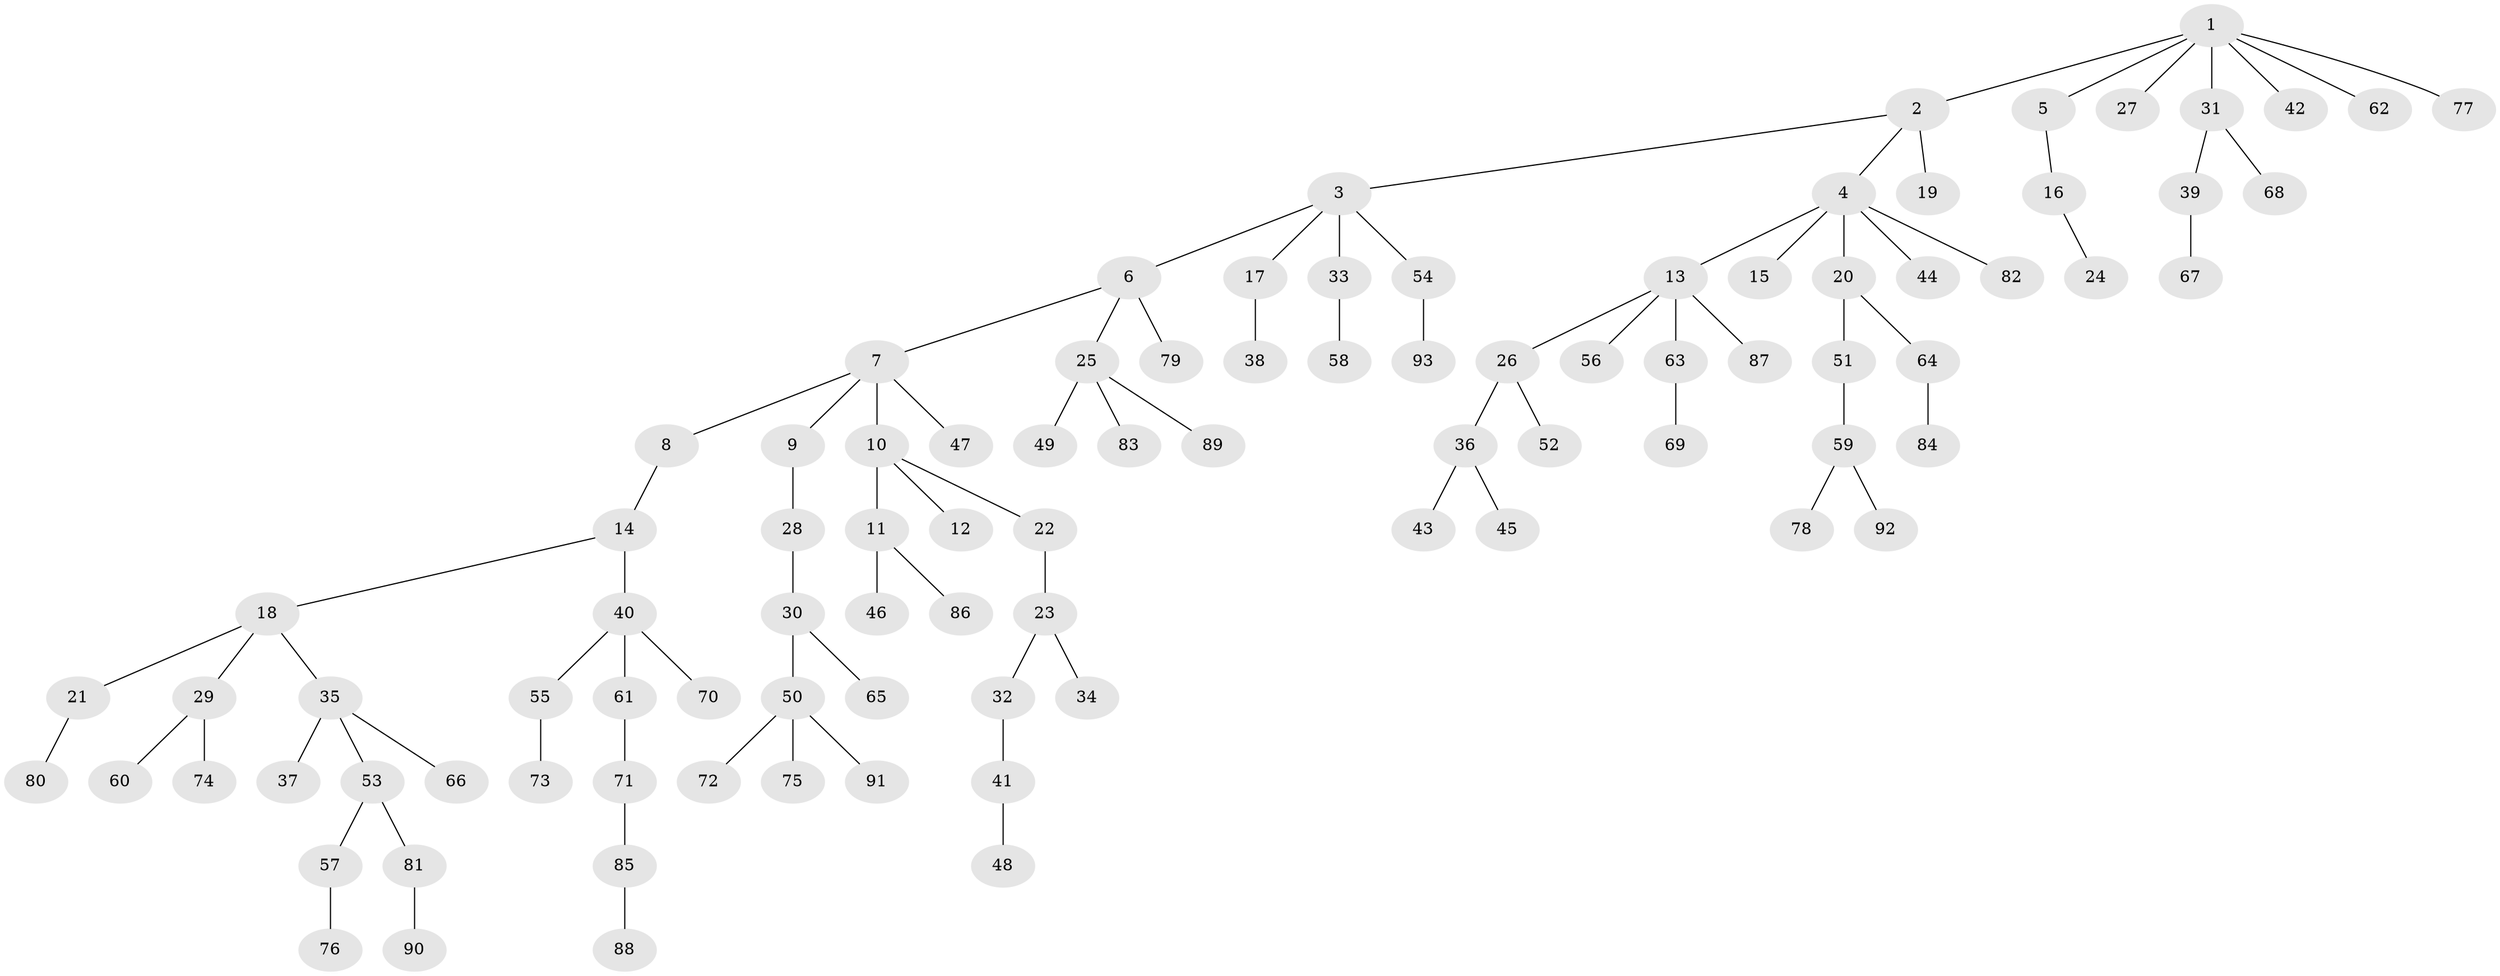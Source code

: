 // coarse degree distribution, {3: 0.2631578947368421, 5: 0.02631578947368421, 2: 0.23684210526315788, 4: 0.02631578947368421, 1: 0.4473684210526316}
// Generated by graph-tools (version 1.1) at 2025/51/03/04/25 22:51:31]
// undirected, 93 vertices, 92 edges
graph export_dot {
  node [color=gray90,style=filled];
  1;
  2;
  3;
  4;
  5;
  6;
  7;
  8;
  9;
  10;
  11;
  12;
  13;
  14;
  15;
  16;
  17;
  18;
  19;
  20;
  21;
  22;
  23;
  24;
  25;
  26;
  27;
  28;
  29;
  30;
  31;
  32;
  33;
  34;
  35;
  36;
  37;
  38;
  39;
  40;
  41;
  42;
  43;
  44;
  45;
  46;
  47;
  48;
  49;
  50;
  51;
  52;
  53;
  54;
  55;
  56;
  57;
  58;
  59;
  60;
  61;
  62;
  63;
  64;
  65;
  66;
  67;
  68;
  69;
  70;
  71;
  72;
  73;
  74;
  75;
  76;
  77;
  78;
  79;
  80;
  81;
  82;
  83;
  84;
  85;
  86;
  87;
  88;
  89;
  90;
  91;
  92;
  93;
  1 -- 2;
  1 -- 5;
  1 -- 27;
  1 -- 31;
  1 -- 42;
  1 -- 62;
  1 -- 77;
  2 -- 3;
  2 -- 4;
  2 -- 19;
  3 -- 6;
  3 -- 17;
  3 -- 33;
  3 -- 54;
  4 -- 13;
  4 -- 15;
  4 -- 20;
  4 -- 44;
  4 -- 82;
  5 -- 16;
  6 -- 7;
  6 -- 25;
  6 -- 79;
  7 -- 8;
  7 -- 9;
  7 -- 10;
  7 -- 47;
  8 -- 14;
  9 -- 28;
  10 -- 11;
  10 -- 12;
  10 -- 22;
  11 -- 46;
  11 -- 86;
  13 -- 26;
  13 -- 56;
  13 -- 63;
  13 -- 87;
  14 -- 18;
  14 -- 40;
  16 -- 24;
  17 -- 38;
  18 -- 21;
  18 -- 29;
  18 -- 35;
  20 -- 51;
  20 -- 64;
  21 -- 80;
  22 -- 23;
  23 -- 32;
  23 -- 34;
  25 -- 49;
  25 -- 83;
  25 -- 89;
  26 -- 36;
  26 -- 52;
  28 -- 30;
  29 -- 60;
  29 -- 74;
  30 -- 50;
  30 -- 65;
  31 -- 39;
  31 -- 68;
  32 -- 41;
  33 -- 58;
  35 -- 37;
  35 -- 53;
  35 -- 66;
  36 -- 43;
  36 -- 45;
  39 -- 67;
  40 -- 55;
  40 -- 61;
  40 -- 70;
  41 -- 48;
  50 -- 72;
  50 -- 75;
  50 -- 91;
  51 -- 59;
  53 -- 57;
  53 -- 81;
  54 -- 93;
  55 -- 73;
  57 -- 76;
  59 -- 78;
  59 -- 92;
  61 -- 71;
  63 -- 69;
  64 -- 84;
  71 -- 85;
  81 -- 90;
  85 -- 88;
}

